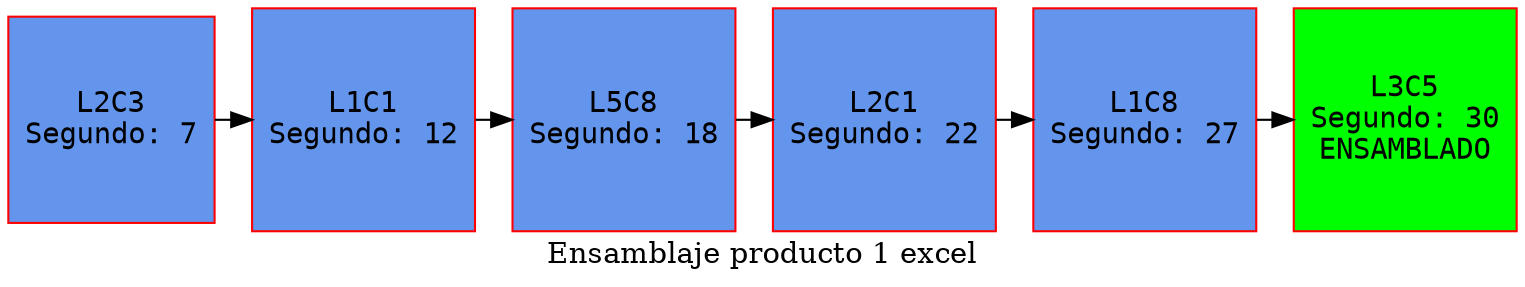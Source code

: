 digraph G {
    graph[label="Ensamblaje producto 1 excel"];
            node[style="filled", fillcolor="cornflowerblue", shape="square", fontname="Consolas"];
    node1[label="L2C3\nSegundo: 7", color="red"];
    node2[label="L1C1\nSegundo: 12", color="red"];
    node3[label="L5C8\nSegundo: 18", color="red"];
    node4[label="L2C1\nSegundo: 22", color="red"];
    node5[label="L1C8\nSegundo: 27", color="red"];
    node6[label="L3C5\nSegundo: 30\nENSAMBLADO", color="red", fillcolor="green"];
    {rank="same";node1;node2;node3;node4;node5;node6};
    node1 -> node2 -> node3 -> node4 -> node5 -> node6;
}